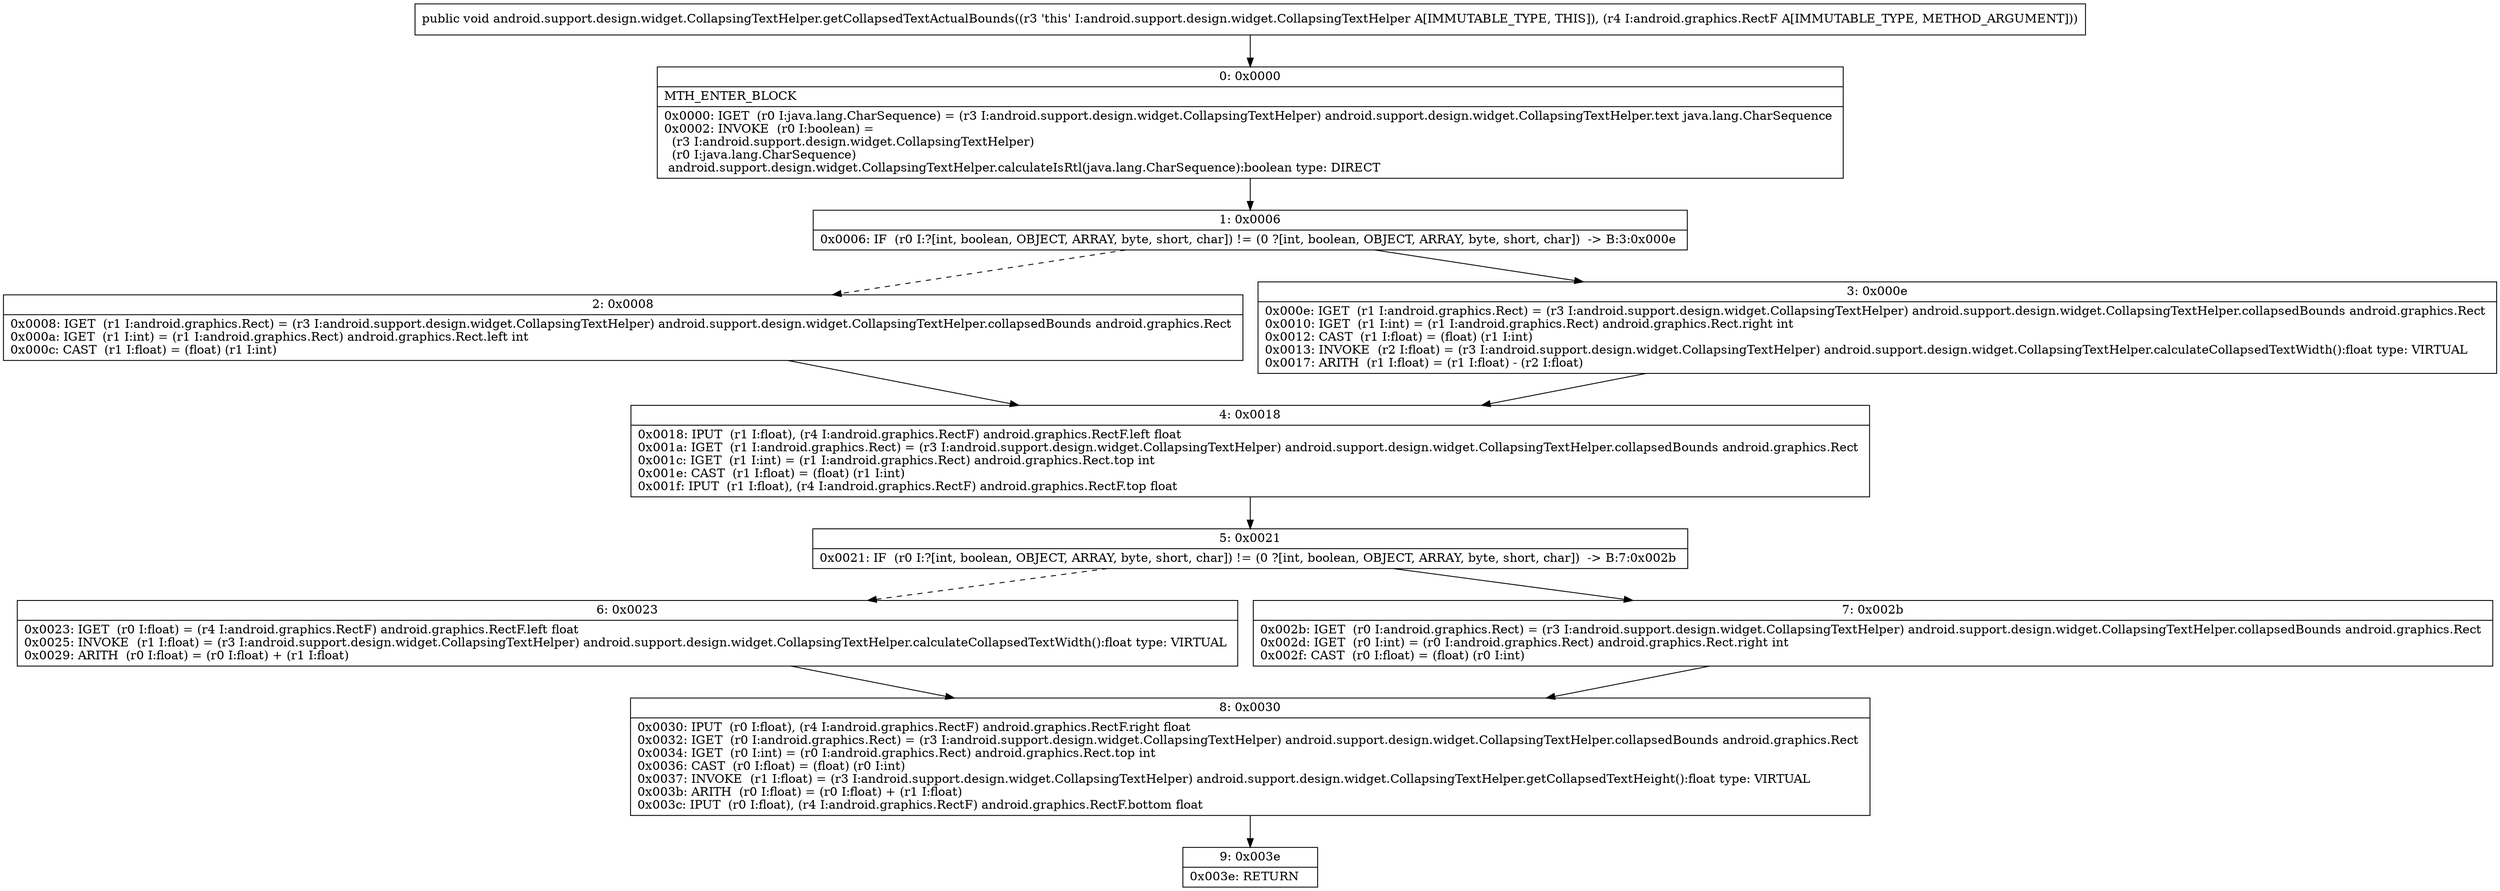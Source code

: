 digraph "CFG forandroid.support.design.widget.CollapsingTextHelper.getCollapsedTextActualBounds(Landroid\/graphics\/RectF;)V" {
Node_0 [shape=record,label="{0\:\ 0x0000|MTH_ENTER_BLOCK\l|0x0000: IGET  (r0 I:java.lang.CharSequence) = (r3 I:android.support.design.widget.CollapsingTextHelper) android.support.design.widget.CollapsingTextHelper.text java.lang.CharSequence \l0x0002: INVOKE  (r0 I:boolean) = \l  (r3 I:android.support.design.widget.CollapsingTextHelper)\l  (r0 I:java.lang.CharSequence)\l android.support.design.widget.CollapsingTextHelper.calculateIsRtl(java.lang.CharSequence):boolean type: DIRECT \l}"];
Node_1 [shape=record,label="{1\:\ 0x0006|0x0006: IF  (r0 I:?[int, boolean, OBJECT, ARRAY, byte, short, char]) != (0 ?[int, boolean, OBJECT, ARRAY, byte, short, char])  \-\> B:3:0x000e \l}"];
Node_2 [shape=record,label="{2\:\ 0x0008|0x0008: IGET  (r1 I:android.graphics.Rect) = (r3 I:android.support.design.widget.CollapsingTextHelper) android.support.design.widget.CollapsingTextHelper.collapsedBounds android.graphics.Rect \l0x000a: IGET  (r1 I:int) = (r1 I:android.graphics.Rect) android.graphics.Rect.left int \l0x000c: CAST  (r1 I:float) = (float) (r1 I:int) \l}"];
Node_3 [shape=record,label="{3\:\ 0x000e|0x000e: IGET  (r1 I:android.graphics.Rect) = (r3 I:android.support.design.widget.CollapsingTextHelper) android.support.design.widget.CollapsingTextHelper.collapsedBounds android.graphics.Rect \l0x0010: IGET  (r1 I:int) = (r1 I:android.graphics.Rect) android.graphics.Rect.right int \l0x0012: CAST  (r1 I:float) = (float) (r1 I:int) \l0x0013: INVOKE  (r2 I:float) = (r3 I:android.support.design.widget.CollapsingTextHelper) android.support.design.widget.CollapsingTextHelper.calculateCollapsedTextWidth():float type: VIRTUAL \l0x0017: ARITH  (r1 I:float) = (r1 I:float) \- (r2 I:float) \l}"];
Node_4 [shape=record,label="{4\:\ 0x0018|0x0018: IPUT  (r1 I:float), (r4 I:android.graphics.RectF) android.graphics.RectF.left float \l0x001a: IGET  (r1 I:android.graphics.Rect) = (r3 I:android.support.design.widget.CollapsingTextHelper) android.support.design.widget.CollapsingTextHelper.collapsedBounds android.graphics.Rect \l0x001c: IGET  (r1 I:int) = (r1 I:android.graphics.Rect) android.graphics.Rect.top int \l0x001e: CAST  (r1 I:float) = (float) (r1 I:int) \l0x001f: IPUT  (r1 I:float), (r4 I:android.graphics.RectF) android.graphics.RectF.top float \l}"];
Node_5 [shape=record,label="{5\:\ 0x0021|0x0021: IF  (r0 I:?[int, boolean, OBJECT, ARRAY, byte, short, char]) != (0 ?[int, boolean, OBJECT, ARRAY, byte, short, char])  \-\> B:7:0x002b \l}"];
Node_6 [shape=record,label="{6\:\ 0x0023|0x0023: IGET  (r0 I:float) = (r4 I:android.graphics.RectF) android.graphics.RectF.left float \l0x0025: INVOKE  (r1 I:float) = (r3 I:android.support.design.widget.CollapsingTextHelper) android.support.design.widget.CollapsingTextHelper.calculateCollapsedTextWidth():float type: VIRTUAL \l0x0029: ARITH  (r0 I:float) = (r0 I:float) + (r1 I:float) \l}"];
Node_7 [shape=record,label="{7\:\ 0x002b|0x002b: IGET  (r0 I:android.graphics.Rect) = (r3 I:android.support.design.widget.CollapsingTextHelper) android.support.design.widget.CollapsingTextHelper.collapsedBounds android.graphics.Rect \l0x002d: IGET  (r0 I:int) = (r0 I:android.graphics.Rect) android.graphics.Rect.right int \l0x002f: CAST  (r0 I:float) = (float) (r0 I:int) \l}"];
Node_8 [shape=record,label="{8\:\ 0x0030|0x0030: IPUT  (r0 I:float), (r4 I:android.graphics.RectF) android.graphics.RectF.right float \l0x0032: IGET  (r0 I:android.graphics.Rect) = (r3 I:android.support.design.widget.CollapsingTextHelper) android.support.design.widget.CollapsingTextHelper.collapsedBounds android.graphics.Rect \l0x0034: IGET  (r0 I:int) = (r0 I:android.graphics.Rect) android.graphics.Rect.top int \l0x0036: CAST  (r0 I:float) = (float) (r0 I:int) \l0x0037: INVOKE  (r1 I:float) = (r3 I:android.support.design.widget.CollapsingTextHelper) android.support.design.widget.CollapsingTextHelper.getCollapsedTextHeight():float type: VIRTUAL \l0x003b: ARITH  (r0 I:float) = (r0 I:float) + (r1 I:float) \l0x003c: IPUT  (r0 I:float), (r4 I:android.graphics.RectF) android.graphics.RectF.bottom float \l}"];
Node_9 [shape=record,label="{9\:\ 0x003e|0x003e: RETURN   \l}"];
MethodNode[shape=record,label="{public void android.support.design.widget.CollapsingTextHelper.getCollapsedTextActualBounds((r3 'this' I:android.support.design.widget.CollapsingTextHelper A[IMMUTABLE_TYPE, THIS]), (r4 I:android.graphics.RectF A[IMMUTABLE_TYPE, METHOD_ARGUMENT])) }"];
MethodNode -> Node_0;
Node_0 -> Node_1;
Node_1 -> Node_2[style=dashed];
Node_1 -> Node_3;
Node_2 -> Node_4;
Node_3 -> Node_4;
Node_4 -> Node_5;
Node_5 -> Node_6[style=dashed];
Node_5 -> Node_7;
Node_6 -> Node_8;
Node_7 -> Node_8;
Node_8 -> Node_9;
}

